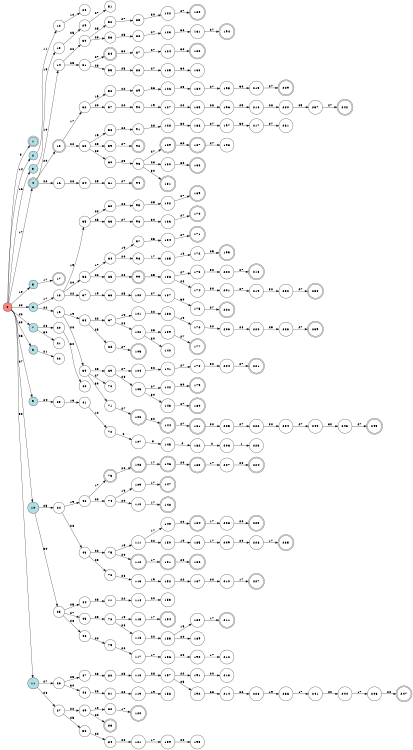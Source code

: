 digraph APTA {
__start0 [label="" shape="none"];

rankdir=LR;
size="8,5";

s0 [style="filled", color="black", fillcolor="#ff817b" shape="circle", label="0"];
s1 [style="rounded,filled", color="black", fillcolor="powderblue" shape="doublecircle", label="1"];
s2 [style="filled", color="black", fillcolor="powderblue" shape="circle", label="2"];
s3 [style="filled", color="black", fillcolor="powderblue" shape="circle", label="3"];
s4 [style="rounded,filled", color="black", fillcolor="powderblue" shape="doublecircle", label="4"];
s5 [style="filled", color="black", fillcolor="powderblue" shape="circle", label="5"];
s6 [style="filled", color="black", fillcolor="powderblue" shape="circle", label="6"];
s7 [style="filled", color="black", fillcolor="powderblue" shape="circle", label="7"];
s8 [style="filled", color="black", fillcolor="powderblue" shape="circle", label="8"];
s9 [style="filled", color="black", fillcolor="powderblue" shape="circle", label="9"];
s10 [style="filled", color="black", fillcolor="powderblue" shape="circle", label="10"];
s11 [style="filled", color="black", fillcolor="powderblue" shape="circle", label="11"];
s12 [style="filled", color="black", fillcolor="white" shape="circle", label="12"];
s13 [style="filled", color="black", fillcolor="white" shape="circle", label="13"];
s14 [style="filled", color="black", fillcolor="white" shape="circle", label="14"];
s15 [style="rounded,filled", color="black", fillcolor="white" shape="doublecircle", label="15"];
s16 [style="filled", color="black", fillcolor="white" shape="circle", label="16"];
s17 [style="rounded,filled", color="black", fillcolor="white" shape="doublecircle", label="17"];
s18 [style="filled", color="black", fillcolor="white" shape="circle", label="18"];
s19 [style="filled", color="black", fillcolor="white" shape="circle", label="19"];
s20 [style="filled", color="black", fillcolor="white" shape="circle", label="20"];
s21 [style="filled", color="black", fillcolor="white" shape="circle", label="21"];
s22 [style="filled", color="black", fillcolor="white" shape="circle", label="22"];
s23 [style="filled", color="black", fillcolor="white" shape="circle", label="23"];
s24 [style="filled", color="black", fillcolor="white" shape="circle", label="24"];
s25 [style="filled", color="black", fillcolor="white" shape="circle", label="25"];
s26 [style="filled", color="black", fillcolor="white" shape="circle", label="26"];
s27 [style="filled", color="black", fillcolor="white" shape="circle", label="27"];
s28 [style="filled", color="black", fillcolor="white" shape="circle", label="28"];
s29 [style="filled", color="black", fillcolor="white" shape="circle", label="29"];
s30 [style="filled", color="black", fillcolor="white" shape="circle", label="30"];
s31 [style="filled", color="black", fillcolor="white" shape="circle", label="31"];
s32 [style="filled", color="black", fillcolor="white" shape="circle", label="32"];
s33 [style="filled", color="black", fillcolor="white" shape="circle", label="33"];
s34 [style="filled", color="black", fillcolor="white" shape="circle", label="34"];
s35 [style="filled", color="black", fillcolor="white" shape="circle", label="35"];
s36 [style="filled", color="black", fillcolor="white" shape="circle", label="36"];
s37 [style="filled", color="black", fillcolor="white" shape="circle", label="37"];
s38 [style="filled", color="black", fillcolor="white" shape="circle", label="38"];
s39 [style="filled", color="black", fillcolor="white" shape="circle", label="39"];
s40 [style="filled", color="black", fillcolor="white" shape="circle", label="40"];
s41 [style="filled", color="black", fillcolor="white" shape="circle", label="41"];
s42 [style="filled", color="black", fillcolor="white" shape="circle", label="42"];
s43 [style="filled", color="black", fillcolor="white" shape="circle", label="43"];
s44 [style="filled", color="black", fillcolor="white" shape="circle", label="44"];
s45 [style="filled", color="black", fillcolor="white" shape="circle", label="45"];
s46 [style="filled", color="black", fillcolor="white" shape="circle", label="46"];
s47 [style="filled", color="black", fillcolor="white" shape="circle", label="47"];
s48 [style="filled", color="black", fillcolor="white" shape="circle", label="48"];
s49 [style="filled", color="black", fillcolor="white" shape="circle", label="49"];
s50 [style="filled", color="black", fillcolor="white" shape="circle", label="50"];
s51 [style="filled", color="black", fillcolor="white" shape="circle", label="51"];
s52 [style="filled", color="black", fillcolor="white" shape="circle", label="52"];
s53 [style="filled", color="black", fillcolor="white" shape="circle", label="53"];
s54 [style="rounded,filled", color="black", fillcolor="white" shape="doublecircle", label="54"];
s55 [style="filled", color="black", fillcolor="white" shape="circle", label="55"];
s56 [style="filled", color="black", fillcolor="white" shape="circle", label="56"];
s57 [style="filled", color="black", fillcolor="white" shape="circle", label="57"];
s58 [style="filled", color="black", fillcolor="white" shape="circle", label="58"];
s59 [style="filled", color="black", fillcolor="white" shape="circle", label="59"];
s60 [style="filled", color="black", fillcolor="white" shape="circle", label="60"];
s61 [style="filled", color="black", fillcolor="white" shape="circle", label="61"];
s62 [style="filled", color="black", fillcolor="white" shape="circle", label="62"];
s63 [style="filled", color="black", fillcolor="white" shape="circle", label="63"];
s64 [style="filled", color="black", fillcolor="white" shape="circle", label="64"];
s65 [style="filled", color="black", fillcolor="white" shape="circle", label="65"];
s66 [style="filled", color="black", fillcolor="white" shape="circle", label="66"];
s67 [style="filled", color="black", fillcolor="white" shape="circle", label="67"];
s68 [style="filled", color="black", fillcolor="white" shape="circle", label="68"];
s69 [style="filled", color="black", fillcolor="white" shape="circle", label="69"];
s70 [style="filled", color="black", fillcolor="white" shape="circle", label="70"];
s71 [style="filled", color="black", fillcolor="white" shape="circle", label="71"];
s72 [style="filled", color="black", fillcolor="white" shape="circle", label="72"];
s73 [style="rounded,filled", color="black", fillcolor="white" shape="doublecircle", label="73"];
s74 [style="filled", color="black", fillcolor="white" shape="circle", label="74"];
s75 [style="filled", color="black", fillcolor="white" shape="circle", label="75"];
s76 [style="filled", color="black", fillcolor="white" shape="circle", label="76"];
s77 [style="filled", color="black", fillcolor="white" shape="circle", label="77"];
s78 [style="filled", color="black", fillcolor="white" shape="circle", label="78"];
s79 [style="filled", color="black", fillcolor="white" shape="circle", label="79"];
s80 [style="filled", color="black", fillcolor="white" shape="circle", label="80"];
s81 [style="filled", color="black", fillcolor="white" shape="circle", label="81"];
s82 [style="filled", color="black", fillcolor="white" shape="circle", label="82"];
s83 [style="rounded,filled", color="black", fillcolor="white" shape="doublecircle", label="83"];
s84 [style="filled", color="black", fillcolor="white" shape="circle", label="84"];
s85 [style="filled", color="black", fillcolor="white" shape="circle", label="85"];
s86 [style="filled", color="black", fillcolor="white" shape="circle", label="86"];
s87 [style="filled", color="black", fillcolor="white" shape="circle", label="87"];
s88 [style="filled", color="black", fillcolor="white" shape="circle", label="88"];
s89 [style="filled", color="black", fillcolor="white" shape="circle", label="89"];
s90 [style="filled", color="black", fillcolor="white" shape="circle", label="90"];
s91 [style="filled", color="black", fillcolor="white" shape="circle", label="91"];
s92 [style="rounded,filled", color="black", fillcolor="white" shape="doublecircle", label="92"];
s93 [style="filled", color="black", fillcolor="white" shape="circle", label="93"];
s94 [style="rounded,filled", color="black", fillcolor="white" shape="doublecircle", label="94"];
s95 [style="filled", color="black", fillcolor="white" shape="circle", label="95"];
s96 [style="filled", color="black", fillcolor="white" shape="circle", label="96"];
s97 [style="filled", color="black", fillcolor="white" shape="circle", label="97"];
s98 [style="filled", color="black", fillcolor="white" shape="circle", label="98"];
s99 [style="rounded,filled", color="black", fillcolor="white" shape="doublecircle", label="99"];
s100 [style="filled", color="black", fillcolor="white" shape="circle", label="100"];
s101 [style="filled", color="black", fillcolor="white" shape="circle", label="101"];
s102 [style="filled", color="black", fillcolor="white" shape="circle", label="102"];
s103 [style="rounded,filled", color="black", fillcolor="white" shape="doublecircle", label="103"];
s104 [style="filled", color="black", fillcolor="white" shape="circle", label="104"];
s105 [style="filled", color="black", fillcolor="white" shape="circle", label="105"];
s106 [style="rounded,filled", color="black", fillcolor="white" shape="doublecircle", label="106"];
s107 [style="filled", color="black", fillcolor="white" shape="circle", label="107"];
s108 [style="rounded,filled", color="black", fillcolor="white" shape="doublecircle", label="108"];
s109 [style="filled", color="black", fillcolor="white" shape="circle", label="109"];
s110 [style="filled", color="black", fillcolor="white" shape="circle", label="110"];
s111 [style="filled", color="black", fillcolor="white" shape="circle", label="111"];
s112 [style="rounded,filled", color="black", fillcolor="white" shape="doublecircle", label="112"];
s113 [style="filled", color="black", fillcolor="white" shape="circle", label="113"];
s114 [style="filled", color="black", fillcolor="white" shape="circle", label="114"];
s115 [style="filled", color="black", fillcolor="white" shape="circle", label="115"];
s116 [style="filled", color="black", fillcolor="white" shape="circle", label="116"];
s117 [style="filled", color="black", fillcolor="white" shape="circle", label="117"];
s118 [style="filled", color="black", fillcolor="white" shape="circle", label="118"];
s119 [style="filled", color="black", fillcolor="white" shape="circle", label="119"];
s120 [style="rounded,filled", color="black", fillcolor="white" shape="doublecircle", label="120"];
s121 [style="filled", color="black", fillcolor="white" shape="circle", label="121"];
s122 [style="filled", color="black", fillcolor="white" shape="circle", label="122"];
s123 [style="filled", color="black", fillcolor="white" shape="circle", label="123"];
s124 [style="filled", color="black", fillcolor="white" shape="circle", label="124"];
s125 [style="filled", color="black", fillcolor="white" shape="circle", label="125"];
s126 [style="filled", color="black", fillcolor="white" shape="circle", label="126"];
s127 [style="filled", color="black", fillcolor="white" shape="circle", label="127"];
s128 [style="filled", color="black", fillcolor="white" shape="circle", label="128"];
s129 [style="rounded,filled", color="black", fillcolor="white" shape="doublecircle", label="129"];
s130 [style="filled", color="black", fillcolor="white" shape="circle", label="130"];
s131 [style="rounded,filled", color="black", fillcolor="white" shape="doublecircle", label="131"];
s132 [style="filled", color="black", fillcolor="white" shape="circle", label="132"];
s133 [style="filled", color="black", fillcolor="white" shape="circle", label="133"];
s134 [style="filled", color="black", fillcolor="white" shape="circle", label="134"];
s135 [style="filled", color="black", fillcolor="white" shape="circle", label="135"];
s136 [style="filled", color="black", fillcolor="white" shape="circle", label="136"];
s137 [style="filled", color="black", fillcolor="white" shape="circle", label="137"];
s138 [style="filled", color="black", fillcolor="white" shape="circle", label="138"];
s139 [style="filled", color="black", fillcolor="white" shape="circle", label="139"];
s140 [style="filled", color="black", fillcolor="white" shape="circle", label="140"];
s141 [style="filled", color="black", fillcolor="white" shape="circle", label="141"];
s142 [style="filled", color="black", fillcolor="white" shape="circle", label="142"];
s143 [style="filled", color="black", fillcolor="white" shape="circle", label="143"];
s144 [style="rounded,filled", color="black", fillcolor="white" shape="doublecircle", label="144"];
s145 [style="filled", color="black", fillcolor="white" shape="circle", label="145"];
s146 [style="rounded,filled", color="black", fillcolor="white" shape="doublecircle", label="146"];
s147 [style="rounded,filled", color="black", fillcolor="white" shape="doublecircle", label="147"];
s148 [style="rounded,filled", color="black", fillcolor="white" shape="doublecircle", label="148"];
s149 [style="filled", color="black", fillcolor="white" shape="circle", label="149"];
s150 [style="filled", color="black", fillcolor="white" shape="circle", label="150"];
s151 [style="rounded,filled", color="black", fillcolor="white" shape="doublecircle", label="151"];
s152 [style="filled", color="black", fillcolor="white" shape="circle", label="152"];
s153 [style="filled", color="black", fillcolor="white" shape="circle", label="153"];
s154 [style="rounded,filled", color="black", fillcolor="white" shape="doublecircle", label="154"];
s155 [style="filled", color="black", fillcolor="white" shape="circle", label="155"];
s156 [style="filled", color="black", fillcolor="white" shape="circle", label="156"];
s157 [style="filled", color="black", fillcolor="white" shape="circle", label="157"];
s158 [style="filled", color="black", fillcolor="white" shape="circle", label="158"];
s159 [style="filled", color="black", fillcolor="white" shape="circle", label="159"];
s160 [style="rounded,filled", color="black", fillcolor="white" shape="doublecircle", label="160"];
s161 [style="filled", color="black", fillcolor="white" shape="circle", label="161"];
s162 [style="rounded,filled", color="black", fillcolor="white" shape="doublecircle", label="162"];
s163 [style="filled", color="black", fillcolor="white" shape="circle", label="163"];
s164 [style="filled", color="black", fillcolor="white" shape="circle", label="164"];
s165 [style="filled", color="black", fillcolor="white" shape="circle", label="165"];
s166 [style="filled", color="black", fillcolor="white" shape="circle", label="166"];
s167 [style="rounded,filled", color="black", fillcolor="white" shape="doublecircle", label="167"];
s168 [style="rounded,filled", color="black", fillcolor="white" shape="doublecircle", label="168"];
s169 [style="rounded,filled", color="black", fillcolor="white" shape="doublecircle", label="169"];
s170 [style="rounded,filled", color="black", fillcolor="white" shape="doublecircle", label="170"];
s171 [style="rounded,filled", color="black", fillcolor="white" shape="doublecircle", label="171"];
s172 [style="filled", color="black", fillcolor="white" shape="circle", label="172"];
s173 [style="filled", color="black", fillcolor="white" shape="circle", label="173"];
s174 [style="filled", color="black", fillcolor="white" shape="circle", label="174"];
s175 [style="filled", color="black", fillcolor="white" shape="circle", label="175"];
s176 [style="filled", color="black", fillcolor="white" shape="circle", label="176"];
s177 [style="rounded,filled", color="black", fillcolor="white" shape="doublecircle", label="177"];
s178 [style="filled", color="black", fillcolor="white" shape="circle", label="178"];
s179 [style="rounded,filled", color="black", fillcolor="white" shape="doublecircle", label="179"];
s180 [style="rounded,filled", color="black", fillcolor="white" shape="doublecircle", label="180"];
s181 [style="rounded,filled", color="black", fillcolor="white" shape="doublecircle", label="181"];
s182 [style="filled", color="black", fillcolor="white" shape="circle", label="182"];
s183 [style="rounded,filled", color="black", fillcolor="white" shape="doublecircle", label="183"];
s184 [style="rounded,filled", color="black", fillcolor="white" shape="doublecircle", label="184"];
s185 [style="filled", color="black", fillcolor="white" shape="circle", label="185"];
s186 [style="rounded,filled", color="black", fillcolor="white" shape="doublecircle", label="186"];
s187 [style="filled", color="black", fillcolor="white" shape="circle", label="187"];
s188 [style="filled", color="black", fillcolor="white" shape="circle", label="188"];
s189 [style="filled", color="black", fillcolor="white" shape="circle", label="189"];
s190 [style="filled", color="black", fillcolor="white" shape="circle", label="190"];
s191 [style="filled", color="black", fillcolor="white" shape="circle", label="191"];
s192 [style="filled", color="black", fillcolor="white" shape="circle", label="192"];
s193 [style="filled", color="black", fillcolor="white" shape="circle", label="193"];
s194 [style="rounded,filled", color="black", fillcolor="white" shape="doublecircle", label="194"];
s195 [style="filled", color="black", fillcolor="white" shape="circle", label="195"];
s196 [style="filled", color="black", fillcolor="white" shape="circle", label="196"];
s197 [style="filled", color="black", fillcolor="white" shape="circle", label="197"];
s198 [style="filled", color="black", fillcolor="white" shape="circle", label="198"];
s199 [style="rounded,filled", color="black", fillcolor="white" shape="doublecircle", label="199"];
s200 [style="filled", color="black", fillcolor="white" shape="circle", label="200"];
s201 [style="filled", color="black", fillcolor="white" shape="circle", label="201"];
s202 [style="rounded,filled", color="black", fillcolor="white" shape="doublecircle", label="202"];
s203 [style="filled", color="black", fillcolor="white" shape="circle", label="203"];
s204 [style="filled", color="black", fillcolor="white" shape="circle", label="204"];
s205 [style="filled", color="black", fillcolor="white" shape="circle", label="205"];
s206 [style="filled", color="black", fillcolor="white" shape="circle", label="206"];
s207 [style="filled", color="black", fillcolor="white" shape="circle", label="207"];
s208 [style="filled", color="black", fillcolor="white" shape="circle", label="208"];
s209 [style="filled", color="black", fillcolor="white" shape="circle", label="209"];
s210 [style="filled", color="black", fillcolor="white" shape="circle", label="210"];
s211 [style="rounded,filled", color="black", fillcolor="white" shape="doublecircle", label="211"];
s212 [style="filled", color="black", fillcolor="white" shape="circle", label="212"];
s213 [style="filled", color="black", fillcolor="white" shape="circle", label="213"];
s214 [style="filled", color="black", fillcolor="white" shape="circle", label="214"];
s215 [style="filled", color="black", fillcolor="white" shape="circle", label="215"];
s216 [style="filled", color="black", fillcolor="white" shape="circle", label="216"];
s217 [style="filled", color="black", fillcolor="white" shape="circle", label="217"];
s218 [style="rounded,filled", color="black", fillcolor="white" shape="doublecircle", label="218"];
s219 [style="filled", color="black", fillcolor="white" shape="circle", label="219"];
s220 [style="filled", color="black", fillcolor="white" shape="circle", label="220"];
s221 [style="rounded,filled", color="black", fillcolor="white" shape="doublecircle", label="221"];
s222 [style="filled", color="black", fillcolor="white" shape="circle", label="222"];
s223 [style="filled", color="black", fillcolor="white" shape="circle", label="223"];
s224 [style="rounded,filled", color="black", fillcolor="white" shape="doublecircle", label="224"];
s225 [style="rounded,filled", color="black", fillcolor="white" shape="doublecircle", label="225"];
s226 [style="filled", color="black", fillcolor="white" shape="circle", label="226"];
s227 [style="rounded,filled", color="black", fillcolor="white" shape="doublecircle", label="227"];
s228 [style="filled", color="black", fillcolor="white" shape="circle", label="228"];
s229 [style="rounded,filled", color="black", fillcolor="white" shape="doublecircle", label="229"];
s230 [style="filled", color="black", fillcolor="white" shape="circle", label="230"];
s231 [style="filled", color="black", fillcolor="white" shape="circle", label="231"];
s232 [style="filled", color="black", fillcolor="white" shape="circle", label="232"];
s233 [style="filled", color="black", fillcolor="white" shape="circle", label="233"];
s234 [style="filled", color="black", fillcolor="white" shape="circle", label="234"];
s235 [style="rounded,filled", color="black", fillcolor="white" shape="doublecircle", label="235"];
s236 [style="filled", color="black", fillcolor="white" shape="circle", label="236"];
s237 [style="filled", color="black", fillcolor="white" shape="circle", label="237"];
s238 [style="rounded,filled", color="black", fillcolor="white" shape="doublecircle", label="238"];
s239 [style="rounded,filled", color="black", fillcolor="white" shape="doublecircle", label="239"];
s240 [style="filled", color="black", fillcolor="white" shape="circle", label="240"];
s241 [style="filled", color="black", fillcolor="white" shape="circle", label="241"];
s242 [style="rounded,filled", color="black", fillcolor="white" shape="doublecircle", label="242"];
s243 [style="filled", color="black", fillcolor="white" shape="circle", label="243"];
s244 [style="filled", color="black", fillcolor="white" shape="circle", label="244"];
s245 [style="rounded,filled", color="black", fillcolor="white" shape="doublecircle", label="245"];
s246 [style="filled", color="black", fillcolor="white" shape="circle", label="246"];
s247 [style="rounded,filled", color="black", fillcolor="white" shape="doublecircle", label="247"];
s0 -> s1 [label="8"];
s0 -> s2 [label="14"];
s0 -> s3 [label="16"];
s0 -> s4 [label="17"];
s0 -> s5 [label="19"];
s0 -> s6 [label="20"];
s0 -> s7 [label="22"];
s0 -> s8 [label="23"];
s0 -> s9 [label="26"];
s0 -> s10 [label="27"];
s0 -> s11 [label="30"];
s2 -> s12 [label="11"];
s3 -> s13 [label="19"];
s4 -> s14 [label="19"];
s4 -> s15 [label="20"];
s4 -> s16 [label="22"];
s5 -> s17 [label="17"];
s6 -> s18 [label="17"];
s6 -> s19 [label="22"];
s7 -> s20 [label="28"];
s7 -> s21 [label="30"];
s8 -> s22 [label="21"];
s9 -> s23 [label="24"];
s10 -> s24 [label="25"];
s10 -> s25 [label="30"];
s11 -> s26 [label="27"];
s11 -> s27 [label="28"];
s12 -> s28 [label="10"];
s13 -> s29 [label="25"];
s14 -> s30 [label="22"];
s14 -> s31 [label="25"];
s15 -> s32 [label="17"];
s15 -> s33 [label="22"];
s16 -> s34 [label="28"];
s18 -> s35 [label="19"];
s18 -> s36 [label="20"];
s18 -> s37 [label="22"];
s19 -> s38 [label="19"];
s19 -> s39 [label="28"];
s20 -> s40 [label="30"];
s23 -> s41 [label="13"];
s24 -> s42 [label="19"];
s24 -> s43 [label="28"];
s25 -> s44 [label="25"];
s25 -> s45 [label="27"];
s25 -> s46 [label="28"];
s26 -> s47 [label="25"];
s26 -> s48 [label="30"];
s27 -> s49 [label="22"];
s27 -> s50 [label="25"];
s29 -> s51 [label="27"];
s30 -> s52 [label="25"];
s30 -> s53 [label="28"];
s31 -> s54 [label="27"];
s31 -> s55 [label="28"];
s32 -> s56 [label="19"];
s32 -> s57 [label="20"];
s33 -> s58 [label="19"];
s33 -> s59 [label="25"];
s33 -> s60 [label="28"];
s34 -> s61 [label="25"];
s35 -> s62 [label="22"];
s35 -> s63 [label="25"];
s36 -> s64 [label="17"];
s36 -> s65 [label="22"];
s37 -> s66 [label="19"];
s38 -> s67 [label="22"];
s38 -> s68 [label="25"];
s39 -> s69 [label="25"];
s39 -> s70 [label="27"];
s39 -> s71 [label="30"];
s41 -> s72 [label="12"];
s42 -> s73 [label="17"];
s42 -> s74 [label="22"];
s43 -> s75 [label="22"];
s43 -> s76 [label="25"];
s44 -> s77 [label="28"];
s45 -> s78 [label="25"];
s46 -> s79 [label="22"];
s47 -> s80 [label="28"];
s48 -> s81 [label="28"];
s49 -> s82 [label="19"];
s49 -> s83 [label="20"];
s50 -> s84 [label="22"];
s52 -> s85 [label="27"];
s53 -> s86 [label="25"];
s54 -> s87 [label="30"];
s55 -> s88 [label="25"];
s56 -> s89 [label="22"];
s57 -> s90 [label="22"];
s58 -> s91 [label="22"];
s59 -> s92 [label="27"];
s60 -> s93 [label="25"];
s61 -> s94 [label="27"];
s62 -> s95 [label="28"];
s63 -> s96 [label="27"];
s64 -> s97 [label="19"];
s64 -> s98 [label="20"];
s65 -> s99 [label="28"];
s66 -> s100 [label="25"];
s67 -> s101 [label="19"];
s67 -> s102 [label="28"];
s68 -> s103 [label="27"];
s69 -> s104 [label="27"];
s69 -> s105 [label="28"];
s71 -> s106 [label="27"];
s72 -> s107 [label="6"];
s73 -> s108 [label="20"];
s74 -> s109 [label="19"];
s74 -> s110 [label="20"];
s75 -> s111 [label="19"];
s75 -> s112 [label="20"];
s76 -> s113 [label="28"];
s77 -> s114 [label="22"];
s78 -> s115 [label="19"];
s78 -> s116 [label="28"];
s79 -> s117 [label="20"];
s80 -> s118 [label="25"];
s81 -> s119 [label="22"];
s82 -> s120 [label="17"];
s84 -> s121 [label="20"];
s85 -> s122 [label="30"];
s86 -> s123 [label="27"];
s87 -> s124 [label="27"];
s88 -> s125 [label="27"];
s89 -> s126 [label="28"];
s90 -> s127 [label="19"];
s91 -> s128 [label="28"];
s93 -> s129 [label="27"];
s93 -> s130 [label="28"];
s93 -> s131 [label="30"];
s95 -> s132 [label="25"];
s96 -> s133 [label="30"];
s97 -> s134 [label="25"];
s98 -> s135 [label="17"];
s99 -> s136 [label="25"];
s100 -> s137 [label="27"];
s101 -> s138 [label="22"];
s102 -> s139 [label="25"];
s102 -> s140 [label="30"];
s104 -> s141 [label="30"];
s105 -> s142 [label="27"];
s105 -> s143 [label="30"];
s106 -> s144 [label="30"];
s107 -> s145 [label="3"];
s108 -> s146 [label="17"];
s109 -> s147 [label="17"];
s110 -> s148 [label="17"];
s111 -> s149 [label="17"];
s111 -> s150 [label="22"];
s112 -> s151 [label="17"];
s113 -> s152 [label="19"];
s114 -> s153 [label="20"];
s115 -> s154 [label="17"];
s116 -> s155 [label="22"];
s117 -> s156 [label="17"];
s118 -> s157 [label="28"];
s119 -> s158 [label="19"];
s121 -> s159 [label="17"];
s122 -> s160 [label="27"];
s123 -> s161 [label="30"];
s124 -> s162 [label="30"];
s125 -> s163 [label="30"];
s126 -> s164 [label="25"];
s127 -> s165 [label="22"];
s128 -> s166 [label="30"];
s129 -> s167 [label="30"];
s130 -> s168 [label="30"];
s132 -> s169 [label="27"];
s133 -> s170 [label="27"];
s134 -> s171 [label="27"];
s135 -> s172 [label="19"];
s136 -> s173 [label="27"];
s136 -> s174 [label="28"];
s137 -> s175 [label="30"];
s138 -> s176 [label="19"];
s139 -> s177 [label="27"];
s141 -> s178 [label="27"];
s142 -> s179 [label="30"];
s143 -> s180 [label="27"];
s144 -> s181 [label="27"];
s145 -> s182 [label="2"];
s146 -> s183 [label="20"];
s149 -> s184 [label="20"];
s150 -> s185 [label="19"];
s151 -> s186 [label="20"];
s152 -> s187 [label="22"];
s155 -> s188 [label="19"];
s155 -> s189 [label="20"];
s156 -> s190 [label="20"];
s157 -> s191 [label="22"];
s157 -> s192 [label="25"];
s159 -> s193 [label="20"];
s161 -> s194 [label="27"];
s164 -> s195 [label="27"];
s165 -> s196 [label="28"];
s166 -> s197 [label="27"];
s167 -> s198 [label="27"];
s172 -> s199 [label="25"];
s173 -> s200 [label="30"];
s174 -> s201 [label="30"];
s175 -> s202 [label="27"];
s176 -> s203 [label="22"];
s178 -> s204 [label="30"];
s181 -> s205 [label="30"];
s182 -> s206 [label="0"];
s183 -> s207 [label="17"];
s184 -> s208 [label="17"];
s185 -> s209 [label="17"];
s187 -> s210 [label="20"];
s188 -> s211 [label="17"];
s190 -> s212 [label="17"];
s191 -> s213 [label="20"];
s192 -> s214 [label="28"];
s195 -> s215 [label="30"];
s196 -> s216 [label="25"];
s197 -> s217 [label="30"];
s200 -> s218 [label="27"];
s201 -> s219 [label="27"];
s203 -> s220 [label="28"];
s204 -> s221 [label="27"];
s205 -> s222 [label="27"];
s206 -> s223 [label="1"];
s207 -> s224 [label="20"];
s208 -> s225 [label="20"];
s209 -> s226 [label="20"];
s210 -> s227 [label="17"];
s214 -> s228 [label="22"];
s215 -> s229 [label="27"];
s216 -> s230 [label="28"];
s217 -> s231 [label="27"];
s219 -> s232 [label="30"];
s220 -> s233 [label="25"];
s222 -> s234 [label="30"];
s226 -> s235 [label="17"];
s228 -> s236 [label="19"];
s230 -> s237 [label="25"];
s232 -> s238 [label="27"];
s233 -> s239 [label="27"];
s234 -> s240 [label="27"];
s236 -> s241 [label="17"];
s237 -> s242 [label="27"];
s240 -> s243 [label="30"];
s241 -> s244 [label="20"];
s243 -> s245 [label="27"];
s244 -> s246 [label="17"];
s246 -> s247 [label="20"];

}